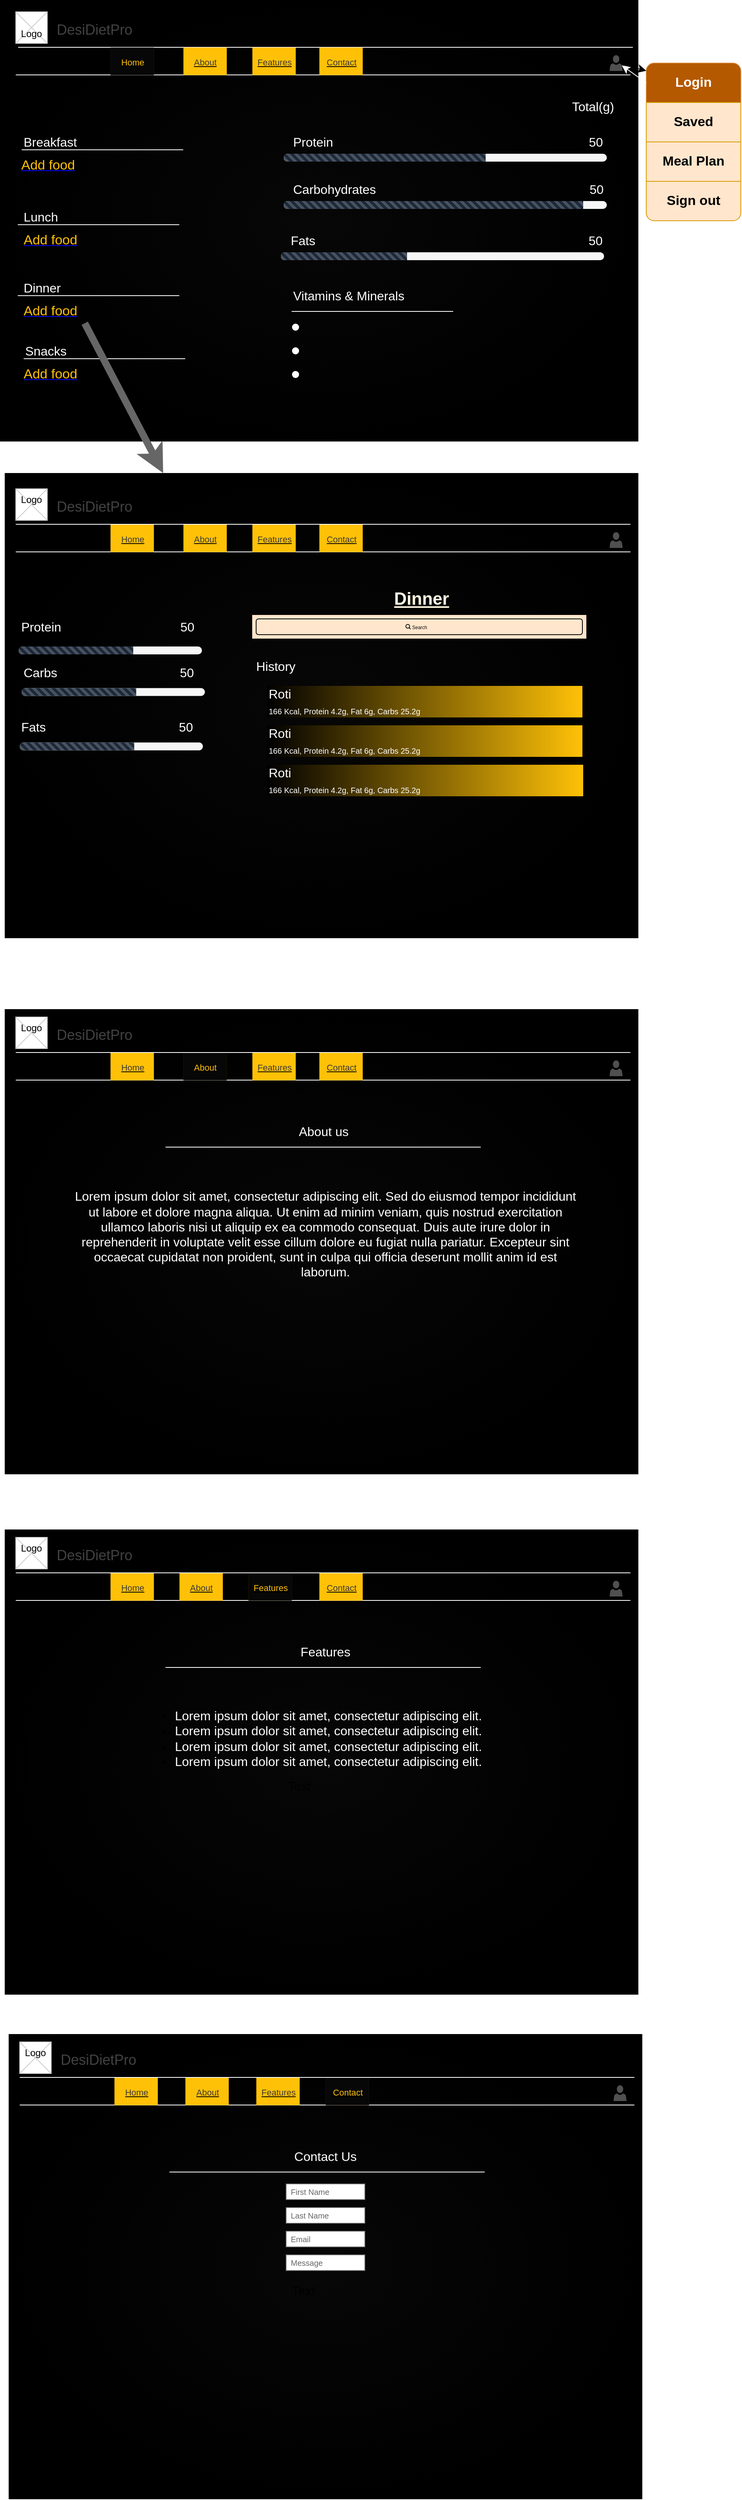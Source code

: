 <mxfile version="24.8.9">
  <diagram name="Page-1" id="f1b7ffb7-ca1e-a977-7cf5-a751b3c06c05">
    <mxGraphModel dx="818" dy="486" grid="1" gridSize="10" guides="1" tooltips="1" connect="1" arrows="1" fold="1" page="1" pageScale="1" pageWidth="826" pageHeight="1169" background="none" math="0" shadow="0">
      <root>
        <mxCell id="0" />
        <mxCell id="1" parent="0" />
        <mxCell id="lBzFIeIKcv9HpjgelgzR-109" value="&lt;span style=&quot;color: rgba(0, 0, 0, 0); font-family: monospace; font-size: 0px; text-align: start; text-wrap-mode: nowrap;&quot;&gt;%3CmxGraphModel%3E%3Croot%3E%3CmxCell%20id%3D%220%22%2F%3E%3CmxCell%20id%3D%221%22%20parent%3D%220%22%2F%3E%3CmxCell%20id%3D%222%22%20value%3D%22%26lt%3Bfont%20color%3D%26quot%3B%23ffffff%26quot%3B%26gt%3BBreakfast%26lt%3B%2Ffont%26gt%3B%22%20style%3D%22text%3Bhtml%3D1%3Balign%3Dleft%3BverticalAlign%3Dmiddle%3BwhiteSpace%3Dwrap%3Brounded%3D0%3BfontSize%3D16%3B%22%20vertex%3D%221%22%20parent%3D%221%22%3E%3CmxGeometry%20x%3D%2227.5%22%20y%3D%22165%22%20width%3D%2275%22%20height%3D%2230%22%20as%3D%22geometry%22%2F%3E%3C%2FmxCell%3E%3C%2Froot%3E%3C%2FmxGraphModel%3E&lt;/span&gt;" style="rounded=0;whiteSpace=wrap;html=1;fillColor=#080707;gradientColor=default;gradientDirection=radial;strokeColor=none;movable=0;resizable=0;rotatable=0;deletable=0;editable=0;locked=1;connectable=0;" vertex="1" parent="1">
          <mxGeometry width="810" height="560" as="geometry" />
        </mxCell>
        <mxCell id="2" value="DesiDietPro&#xa;" style="text;spacingTop=-5;fontSize=18;fontStyle=0;fillColor=none;strokeColor=none;fontColor=#424242;" parent="1" vertex="1">
          <mxGeometry x="70" y="25" width="230" height="20" as="geometry" />
        </mxCell>
        <mxCell id="3" value="" style="line;strokeWidth=1;strokeColor=#FFFFFF;" parent="1" vertex="1">
          <mxGeometry x="23" y="55" width="780" height="10" as="geometry" />
        </mxCell>
        <mxCell id="4" value="" style="line;strokeWidth=1;strokeColor=#FFFFFF;" parent="1" vertex="1">
          <mxGeometry x="20" y="90" width="780" height="10" as="geometry" />
        </mxCell>
        <mxCell id="20" value="" style="verticalLabelPosition=bottom;verticalAlign=top;strokeWidth=1;shape=mxgraph.mockup.graphics.iconGrid;strokeColor=#CCCCCC;gridSize=1,1;" parent="1" vertex="1">
          <mxGeometry x="20" y="15" width="40" height="40" as="geometry" />
        </mxCell>
        <mxCell id="21" value="&#xa;Logo" style="text;spacingTop=-5;align=center" parent="1" vertex="1">
          <mxGeometry x="20" y="20" width="40" height="40" as="geometry" />
        </mxCell>
        <mxCell id="lBzFIeIKcv9HpjgelgzR-68" value="&lt;font color=&quot;#ffc107&quot; style=&quot;font-size: 11px; background-color: rgb(8, 7, 7);&quot;&gt;Home&lt;/font&gt;" style="shape=rectangle;strokeColor=#82b366;fillColor=#080707;linkText=;fontSize=17;fontStyle=4;html=1;align=center;strokeWidth=0;" vertex="1" parent="1">
          <mxGeometry x="140" y="60" width="55" height="35" as="geometry" />
        </mxCell>
        <mxCell id="lBzFIeIKcv9HpjgelgzR-94" value="" style="swimlane;shape=mxgraph.bootstrap.anchor;strokeColor=#d79b00;fillColor=#ffe6cc;fontStyle=0;childLayout=stackLayout;horizontal=1;startSize=0;horizontalStack=0;resizeParent=1;resizeParentMax=0;resizeLast=0;collapsible=0;marginBottom=0;whiteSpace=wrap;html=1;" vertex="1" parent="1">
          <mxGeometry x="820" y="80" width="120" height="200" as="geometry" />
        </mxCell>
        <mxCell id="lBzFIeIKcv9HpjgelgzR-95" value="Login" style="text;strokeColor=#d98a3e;align=center;verticalAlign=middle;spacingLeft=10;spacingRight=10;overflow=hidden;points=[[0,0.5],[1,0.5]];portConstraint=eastwest;rotatable=0;whiteSpace=wrap;html=1;shape=mxgraph.mockup.topButton;rSize=10;fillColor=#b45900;fontColor=#ffffff;fontSize=17;fontStyle=1;" vertex="1" parent="lBzFIeIKcv9HpjgelgzR-94">
          <mxGeometry width="120" height="50" as="geometry" />
        </mxCell>
        <mxCell id="lBzFIeIKcv9HpjgelgzR-96" value="Saved" style="text;strokeColor=inherit;align=center;verticalAlign=middle;spacingLeft=10;spacingRight=10;overflow=hidden;points=[[0,0.5],[1,0.5]];portConstraint=eastwest;rotatable=0;whiteSpace=wrap;html=1;rSize=5;fillColor=inherit;fontColor=inherit;fontSize=17;fontStyle=1;" vertex="1" parent="lBzFIeIKcv9HpjgelgzR-94">
          <mxGeometry y="50" width="120" height="50" as="geometry" />
        </mxCell>
        <mxCell id="lBzFIeIKcv9HpjgelgzR-97" value="Meal Plan" style="text;strokeColor=inherit;align=center;verticalAlign=middle;spacingLeft=10;spacingRight=10;overflow=hidden;points=[[0,0.5],[1,0.5]];portConstraint=eastwest;rotatable=0;whiteSpace=wrap;html=1;rSize=5;fillColor=inherit;fontColor=inherit;fontSize=17;fontStyle=1;" vertex="1" parent="lBzFIeIKcv9HpjgelgzR-94">
          <mxGeometry y="100" width="120" height="50" as="geometry" />
        </mxCell>
        <mxCell id="lBzFIeIKcv9HpjgelgzR-98" value="Sign out" style="text;strokeColor=inherit;align=center;verticalAlign=middle;spacingLeft=10;spacingRight=10;overflow=hidden;points=[[0,0.5],[1,0.5]];portConstraint=eastwest;rotatable=0;whiteSpace=wrap;html=1;shape=mxgraph.mockup.bottomButton;rSize=10;fillColor=inherit;fontColor=inherit;fontSize=17;fontStyle=1;" vertex="1" parent="lBzFIeIKcv9HpjgelgzR-94">
          <mxGeometry y="150" width="120" height="50" as="geometry" />
        </mxCell>
        <mxCell id="lBzFIeIKcv9HpjgelgzR-99" style="edgeStyle=none;curved=1;rounded=0;orthogonalLoop=1;jettySize=auto;html=1;fontSize=12;startSize=8;endSize=8;fillColor=#ffe6cc;strokeColor=#FFFFFF;exitX=0;exitY=0.5;exitDx=0;exitDy=0;entryX=0.94;entryY=0.65;entryDx=0;entryDy=0;entryPerimeter=0;" edge="1" parent="1" source="lBzFIeIKcv9HpjgelgzR-95" target="lBzFIeIKcv9HpjgelgzR-111">
          <mxGeometry relative="1" as="geometry">
            <mxPoint x="890" y="40" as="sourcePoint" />
            <mxPoint x="800" y="80" as="targetPoint" />
          </mxGeometry>
        </mxCell>
        <mxCell id="lBzFIeIKcv9HpjgelgzR-112" value="" style="edgeStyle=none;curved=1;rounded=0;orthogonalLoop=1;jettySize=auto;html=1;fontSize=12;startSize=8;endSize=8;" edge="1" parent="1" source="lBzFIeIKcv9HpjgelgzR-111" target="lBzFIeIKcv9HpjgelgzR-95">
          <mxGeometry relative="1" as="geometry" />
        </mxCell>
        <mxCell id="lBzFIeIKcv9HpjgelgzR-111" value="" style="sketch=0;pointerEvents=1;shadow=0;dashed=0;html=1;strokeColor=none;labelPosition=center;verticalLabelPosition=bottom;verticalAlign=top;align=center;fillColor=#505050;shape=mxgraph.mscae.intune.account_portal" vertex="1" parent="1">
          <mxGeometry x="773.5" y="70" width="16.5" height="20" as="geometry" />
        </mxCell>
        <mxCell id="lBzFIeIKcv9HpjgelgzR-114" value="&lt;font color=&quot;#3b3934&quot;&gt;&lt;span style=&quot;font-size: 11px; background-color: rgb(255, 193, 7);&quot;&gt;About&lt;/span&gt;&lt;/font&gt;" style="shape=rectangle;strokeColor=#d79b00;fillColor=#ffc107;linkText=;fontSize=17;fontStyle=4;html=1;align=center;strokeWidth=0;" vertex="1" parent="1">
          <mxGeometry x="232.5" y="60" width="55" height="35" as="geometry" />
        </mxCell>
        <mxCell id="lBzFIeIKcv9HpjgelgzR-116" value="&lt;font color=&quot;#3b3934&quot;&gt;&lt;span style=&quot;font-size: 11px; background-color: rgb(255, 193, 7);&quot;&gt;Features&lt;/span&gt;&lt;/font&gt;" style="shape=rectangle;strokeColor=#d79b00;fillColor=#ffc107;linkText=;fontSize=17;fontStyle=4;html=1;align=center;strokeWidth=0;" vertex="1" parent="1">
          <mxGeometry x="320" y="60" width="55" height="35" as="geometry" />
        </mxCell>
        <mxCell id="lBzFIeIKcv9HpjgelgzR-117" value="&lt;font color=&quot;#3b3934&quot;&gt;&lt;span style=&quot;font-size: 11px; background-color: rgb(255, 193, 7);&quot;&gt;Contact&lt;/span&gt;&lt;/font&gt;" style="shape=rectangle;strokeColor=#d79b00;fillColor=#ffc107;linkText=;fontSize=17;fontStyle=4;html=1;align=center;strokeWidth=0;gradientColor=#FFC107;" vertex="1" parent="1">
          <mxGeometry x="405" y="60" width="55" height="35" as="geometry" />
        </mxCell>
        <mxCell id="lBzFIeIKcv9HpjgelgzR-119" value="" style="line;strokeWidth=1;strokeColor=#FFFFFF;" vertex="1" parent="1">
          <mxGeometry x="27.5" y="185" width="205" height="10" as="geometry" />
        </mxCell>
        <mxCell id="lBzFIeIKcv9HpjgelgzR-120" value="&lt;font color=&quot;#ffffff&quot;&gt;Breakfast&lt;/font&gt;" style="text;html=1;align=left;verticalAlign=middle;whiteSpace=wrap;rounded=0;fontSize=16;" vertex="1" parent="1">
          <mxGeometry x="27.5" y="165" width="75" height="30" as="geometry" />
        </mxCell>
        <mxCell id="lBzFIeIKcv9HpjgelgzR-122" value="&lt;font color=&quot;#ffc107&quot;&gt;Add food&lt;/font&gt;" style="shape=rectangle;strokeColor=none;fillColor=none;linkText=;fontSize=17;fontColor=#0000ff;fontStyle=4;html=1;align=left;" vertex="1" parent="1">
          <mxGeometry x="25" y="195" width="80" height="30" as="geometry" />
        </mxCell>
        <mxCell id="lBzFIeIKcv9HpjgelgzR-132" value="" style="line;strokeWidth=1;strokeColor=#FFFFFF;" vertex="1" parent="1">
          <mxGeometry x="22.5" y="280" width="205" height="10" as="geometry" />
        </mxCell>
        <mxCell id="lBzFIeIKcv9HpjgelgzR-133" value="&lt;font color=&quot;#ffffff&quot;&gt;Lunch&lt;/font&gt;" style="text;html=1;align=left;verticalAlign=middle;whiteSpace=wrap;rounded=0;fontSize=16;" vertex="1" parent="1">
          <mxGeometry x="27.5" y="260" width="75" height="30" as="geometry" />
        </mxCell>
        <mxCell id="lBzFIeIKcv9HpjgelgzR-134" value="&lt;font color=&quot;#ffc107&quot;&gt;Add food&lt;/font&gt;" style="shape=rectangle;strokeColor=none;fillColor=none;linkText=;fontSize=17;fontColor=#0000ff;fontStyle=4;html=1;align=left;" vertex="1" parent="1">
          <mxGeometry x="27.5" y="290" width="80" height="30" as="geometry" />
        </mxCell>
        <mxCell id="lBzFIeIKcv9HpjgelgzR-135" value="" style="line;strokeWidth=1;strokeColor=#FFFFFF;" vertex="1" parent="1">
          <mxGeometry x="22.5" y="370" width="205" height="10" as="geometry" />
        </mxCell>
        <mxCell id="lBzFIeIKcv9HpjgelgzR-136" value="&lt;font color=&quot;#ffffff&quot;&gt;Dinner&lt;/font&gt;" style="text;html=1;align=left;verticalAlign=middle;whiteSpace=wrap;rounded=0;fontSize=16;" vertex="1" parent="1">
          <mxGeometry x="27.5" y="350" width="75" height="30" as="geometry" />
        </mxCell>
        <mxCell id="lBzFIeIKcv9HpjgelgzR-137" value="&lt;font color=&quot;#ffc107&quot;&gt;Add food&lt;/font&gt;" style="shape=rectangle;strokeColor=none;fillColor=none;linkText=;fontSize=17;fontColor=#0000ff;fontStyle=4;html=1;align=left;" vertex="1" parent="1">
          <mxGeometry x="27.5" y="380" width="80" height="30" as="geometry" />
        </mxCell>
        <mxCell id="lBzFIeIKcv9HpjgelgzR-138" value="" style="line;strokeWidth=1;strokeColor=#FFFFFF;" vertex="1" parent="1">
          <mxGeometry x="30" y="450" width="205" height="10" as="geometry" />
        </mxCell>
        <mxCell id="lBzFIeIKcv9HpjgelgzR-139" value="&lt;font color=&quot;#ffffff&quot;&gt;Snacks&lt;/font&gt;" style="text;html=1;align=left;verticalAlign=middle;whiteSpace=wrap;rounded=0;fontSize=16;" vertex="1" parent="1">
          <mxGeometry x="30" y="430" width="75" height="30" as="geometry" />
        </mxCell>
        <mxCell id="lBzFIeIKcv9HpjgelgzR-165" style="edgeStyle=none;curved=1;rounded=0;orthogonalLoop=1;jettySize=auto;html=1;entryX=0.25;entryY=0;entryDx=0;entryDy=0;fontSize=12;startSize=8;endSize=8;strokeWidth=9;fillColor=#f5f5f5;strokeColor=#666666;exitX=1;exitY=1;exitDx=0;exitDy=0;" edge="1" parent="1" source="lBzFIeIKcv9HpjgelgzR-137" target="lBzFIeIKcv9HpjgelgzR-164">
          <mxGeometry relative="1" as="geometry" />
        </mxCell>
        <mxCell id="lBzFIeIKcv9HpjgelgzR-140" value="&lt;font color=&quot;#ffc107&quot;&gt;Add food&lt;/font&gt;" style="shape=rectangle;strokeColor=none;fillColor=none;linkText=;fontSize=17;fontColor=#0000ff;fontStyle=4;html=1;align=left;" vertex="1" parent="1">
          <mxGeometry x="27.5" y="460" width="80" height="30" as="geometry" />
        </mxCell>
        <mxCell id="lBzFIeIKcv9HpjgelgzR-146" value="" style="html=1;shadow=0;dashed=0;shape=mxgraph.bootstrap.rrect;rSize=5;strokeColor=none;fillColor=#f6f6f6;whiteSpace=wrap;" vertex="1" parent="1">
          <mxGeometry x="360" y="195" width="410" height="10" as="geometry" />
        </mxCell>
        <mxCell id="lBzFIeIKcv9HpjgelgzR-147" value="" style="html=1;shadow=0;dashed=0;shape=mxgraph.bootstrap.leftButtonStriped;fillColor=#1c2839;fontColor=#FFFFFF;whiteSpace=wrap;" vertex="1" parent="lBzFIeIKcv9HpjgelgzR-146">
          <mxGeometry width="256.25" height="10" as="geometry" />
        </mxCell>
        <mxCell id="lBzFIeIKcv9HpjgelgzR-148" value="&lt;font color=&quot;#ffffff&quot;&gt;Protein&amp;nbsp; &amp;nbsp; &amp;nbsp; &amp;nbsp; &amp;nbsp; &amp;nbsp; &amp;nbsp; &amp;nbsp; &amp;nbsp; &amp;nbsp; &amp;nbsp; &amp;nbsp; &amp;nbsp; &amp;nbsp; &amp;nbsp; &amp;nbsp; &amp;nbsp; &amp;nbsp; &amp;nbsp; &amp;nbsp; &amp;nbsp; &amp;nbsp; &amp;nbsp; &amp;nbsp; &amp;nbsp; &amp;nbsp; &amp;nbsp; &amp;nbsp; &amp;nbsp; &amp;nbsp; &amp;nbsp; &amp;nbsp; &amp;nbsp; &amp;nbsp; &amp;nbsp; &amp;nbsp; &amp;nbsp;50&lt;/font&gt;" style="text;html=1;align=left;verticalAlign=middle;whiteSpace=wrap;rounded=0;fontSize=16;" vertex="1" parent="1">
          <mxGeometry x="370" y="165" width="403.5" height="30" as="geometry" />
        </mxCell>
        <mxCell id="lBzFIeIKcv9HpjgelgzR-149" value="&lt;font color=&quot;#ffffff&quot;&gt;Total(g)&lt;/font&gt;" style="text;html=1;align=center;verticalAlign=middle;whiteSpace=wrap;rounded=0;fontSize=16;" vertex="1" parent="1">
          <mxGeometry x="715" y="120" width="75" height="30" as="geometry" />
        </mxCell>
        <mxCell id="lBzFIeIKcv9HpjgelgzR-150" value="" style="html=1;shadow=0;dashed=0;shape=mxgraph.bootstrap.rrect;rSize=5;strokeColor=none;fillColor=#f6f6f6;whiteSpace=wrap;" vertex="1" parent="1">
          <mxGeometry x="360" y="255" width="410" height="10" as="geometry" />
        </mxCell>
        <mxCell id="lBzFIeIKcv9HpjgelgzR-151" value="" style="html=1;shadow=0;dashed=0;shape=mxgraph.bootstrap.leftButtonStriped;fillColor=#1c2839;fontColor=#FFFFFF;whiteSpace=wrap;" vertex="1" parent="lBzFIeIKcv9HpjgelgzR-150">
          <mxGeometry width="380" height="10" as="geometry" />
        </mxCell>
        <mxCell id="lBzFIeIKcv9HpjgelgzR-152" value="&lt;font color=&quot;#ffffff&quot;&gt;Carbohydrates&amp;nbsp; &amp;nbsp; &amp;nbsp; &amp;nbsp; &amp;nbsp; &amp;nbsp; &amp;nbsp; &amp;nbsp; &amp;nbsp; &amp;nbsp; &amp;nbsp; &amp;nbsp; &amp;nbsp; &amp;nbsp; &amp;nbsp; &amp;nbsp; &amp;nbsp; &amp;nbsp; &amp;nbsp; &amp;nbsp; &amp;nbsp; &amp;nbsp; &amp;nbsp; &amp;nbsp; &amp;nbsp; &amp;nbsp; &amp;nbsp; &amp;nbsp; &amp;nbsp; &amp;nbsp; &amp;nbsp;50&lt;/font&gt;" style="text;html=1;align=left;verticalAlign=middle;whiteSpace=wrap;rounded=0;fontSize=16;" vertex="1" parent="1">
          <mxGeometry x="370" y="225" width="403.5" height="30" as="geometry" />
        </mxCell>
        <mxCell id="lBzFIeIKcv9HpjgelgzR-153" value="" style="html=1;shadow=0;dashed=0;shape=mxgraph.bootstrap.rrect;rSize=5;strokeColor=none;fillColor=#f6f6f6;whiteSpace=wrap;" vertex="1" parent="1">
          <mxGeometry x="356.5" y="320" width="410" height="10" as="geometry" />
        </mxCell>
        <mxCell id="lBzFIeIKcv9HpjgelgzR-154" value="" style="html=1;shadow=0;dashed=0;shape=mxgraph.bootstrap.leftButtonStriped;fillColor=#1c2839;fontColor=#FFFFFF;whiteSpace=wrap;" vertex="1" parent="lBzFIeIKcv9HpjgelgzR-153">
          <mxGeometry width="160" height="10" as="geometry" />
        </mxCell>
        <mxCell id="lBzFIeIKcv9HpjgelgzR-155" value="&lt;font color=&quot;#ffffff&quot;&gt;Fats&amp;nbsp; &amp;nbsp; &amp;nbsp; &amp;nbsp; &amp;nbsp; &amp;nbsp; &amp;nbsp; &amp;nbsp; &amp;nbsp; &amp;nbsp; &amp;nbsp; &amp;nbsp; &amp;nbsp; &amp;nbsp; &amp;nbsp; &amp;nbsp; &amp;nbsp; &amp;nbsp; &amp;nbsp; &amp;nbsp; &amp;nbsp; &amp;nbsp; &amp;nbsp; &amp;nbsp; &amp;nbsp; &amp;nbsp; &amp;nbsp; &amp;nbsp; &amp;nbsp; &amp;nbsp; &amp;nbsp; &amp;nbsp; &amp;nbsp; &amp;nbsp; &amp;nbsp; &amp;nbsp; &amp;nbsp; &amp;nbsp; &amp;nbsp; 50&lt;/font&gt;" style="text;html=1;align=left;verticalAlign=middle;whiteSpace=wrap;rounded=0;fontSize=16;" vertex="1" parent="1">
          <mxGeometry x="366.5" y="290" width="403.5" height="30" as="geometry" />
        </mxCell>
        <mxCell id="lBzFIeIKcv9HpjgelgzR-157" value="&lt;font color=&quot;#ffffff&quot;&gt;Vitamins &amp;amp; Minerals&lt;/font&gt;" style="text;html=1;align=left;verticalAlign=middle;whiteSpace=wrap;rounded=0;fontSize=16;" vertex="1" parent="1">
          <mxGeometry x="370" y="360" width="150" height="30" as="geometry" />
        </mxCell>
        <mxCell id="lBzFIeIKcv9HpjgelgzR-158" value="" style="line;strokeWidth=1;strokeColor=#FFFFFF;" vertex="1" parent="1">
          <mxGeometry x="370" y="390" width="205" height="10" as="geometry" />
        </mxCell>
        <mxCell id="lBzFIeIKcv9HpjgelgzR-160" value="" style="ellipse;whiteSpace=wrap;html=1;aspect=fixed;" vertex="1" parent="1">
          <mxGeometry x="370" y="410" width="10" height="10" as="geometry" />
        </mxCell>
        <mxCell id="lBzFIeIKcv9HpjgelgzR-161" value="" style="ellipse;whiteSpace=wrap;html=1;aspect=fixed;" vertex="1" parent="1">
          <mxGeometry x="370" y="440" width="10" height="10" as="geometry" />
        </mxCell>
        <mxCell id="lBzFIeIKcv9HpjgelgzR-163" value="" style="ellipse;whiteSpace=wrap;html=1;aspect=fixed;" vertex="1" parent="1">
          <mxGeometry x="370" y="470" width="10" height="10" as="geometry" />
        </mxCell>
        <mxCell id="lBzFIeIKcv9HpjgelgzR-164" value="&lt;span style=&quot;color: rgba(0, 0, 0, 0); font-family: monospace; font-size: 0px; text-align: start; text-wrap-mode: nowrap;&quot;&gt;%3CmxGraphModel%3E%3Croot%3E%3CmxCell%20id%3D%220%22%2F%3E%3CmxCell%20id%3D%221%22%20parent%3D%220%22%2F%3E%3CmxCell%20id%3D%222%22%20value%3D%22%26lt%3Bfont%20color%3D%26quot%3B%23ffffff%26quot%3B%26gt%3BBreakfast%26lt%3B%2Ffont%26gt%3B%22%20style%3D%22text%3Bhtml%3D1%3Balign%3Dleft%3BverticalAlign%3Dmiddle%3BwhiteSpace%3Dwrap%3Brounded%3D0%3BfontSize%3D16%3B%22%20vertex%3D%221%22%20parent%3D%221%22%3E%3CmxGeometry%20x%3D%2227.5%22%20y%3D%22165%22%20width%3D%2275%22%20height%3D%2230%22%20as%3D%22geometry%22%2F%3E%3C%2FmxCell%3E%3C%2Froot%3E%3C%2FmxGraphModel%3E&lt;/span&gt;" style="rounded=0;whiteSpace=wrap;html=1;fillColor=#080707;gradientColor=default;gradientDirection=radial;strokeColor=none;movable=0;resizable=0;rotatable=0;deletable=0;editable=0;locked=1;connectable=0;" vertex="1" parent="1">
          <mxGeometry x="6" y="600" width="804" height="590" as="geometry" />
        </mxCell>
        <mxCell id="lBzFIeIKcv9HpjgelgzR-195" value="DesiDietPro&#xa;" style="text;spacingTop=-5;fontSize=18;fontStyle=0;fillColor=none;strokeColor=none;fontColor=#424242;" vertex="1" parent="1">
          <mxGeometry x="70" y="630" width="230" height="20" as="geometry" />
        </mxCell>
        <mxCell id="lBzFIeIKcv9HpjgelgzR-196" value="" style="line;strokeWidth=1;strokeColor=#FFFFFF;" vertex="1" parent="1">
          <mxGeometry x="20" y="695" width="780" height="10" as="geometry" />
        </mxCell>
        <mxCell id="lBzFIeIKcv9HpjgelgzR-197" value="" style="verticalLabelPosition=bottom;verticalAlign=top;strokeWidth=1;shape=mxgraph.mockup.graphics.iconGrid;strokeColor=#CCCCCC;gridSize=1,1;" vertex="1" parent="1">
          <mxGeometry x="20" y="620" width="40" height="40" as="geometry" />
        </mxCell>
        <mxCell id="lBzFIeIKcv9HpjgelgzR-198" value="Logo" style="text;spacingTop=-5;align=center" vertex="1" parent="1">
          <mxGeometry x="20" y="625" width="40" height="40" as="geometry" />
        </mxCell>
        <mxCell id="lBzFIeIKcv9HpjgelgzR-199" value="&lt;font color=&quot;#3b3934&quot; style=&quot;font-size: 11px;&quot;&gt;&lt;span style=&quot;background-color: rgb(255, 193, 7);&quot;&gt;Home&lt;/span&gt;&lt;/font&gt;" style="shape=rectangle;strokeColor=#d79b00;fillColor=#ffc107;linkText=;fontSize=17;fontStyle=4;html=1;align=center;strokeWidth=0;" vertex="1" parent="1">
          <mxGeometry x="140" y="665" width="55" height="35" as="geometry" />
        </mxCell>
        <mxCell id="lBzFIeIKcv9HpjgelgzR-200" value="" style="sketch=0;pointerEvents=1;shadow=0;dashed=0;html=1;strokeColor=none;labelPosition=center;verticalLabelPosition=bottom;verticalAlign=top;align=center;fillColor=#505050;shape=mxgraph.mscae.intune.account_portal" vertex="1" parent="1">
          <mxGeometry x="773.5" y="675" width="16.5" height="20" as="geometry" />
        </mxCell>
        <mxCell id="lBzFIeIKcv9HpjgelgzR-201" value="&lt;font color=&quot;#3b3934&quot;&gt;&lt;span style=&quot;font-size: 11px; background-color: rgb(255, 193, 7);&quot;&gt;About&lt;/span&gt;&lt;/font&gt;" style="shape=rectangle;strokeColor=#d79b00;fillColor=#ffc107;linkText=;fontSize=17;fontStyle=4;html=1;align=center;strokeWidth=0;" vertex="1" parent="1">
          <mxGeometry x="232.5" y="665" width="55" height="35" as="geometry" />
        </mxCell>
        <mxCell id="lBzFIeIKcv9HpjgelgzR-202" value="&lt;font color=&quot;#3b3934&quot;&gt;&lt;span style=&quot;font-size: 11px; background-color: rgb(255, 193, 7);&quot;&gt;Features&lt;/span&gt;&lt;/font&gt;" style="shape=rectangle;strokeColor=#d79b00;fillColor=#ffc107;linkText=;fontSize=17;fontStyle=4;html=1;align=center;strokeWidth=0;" vertex="1" parent="1">
          <mxGeometry x="320" y="665" width="55" height="35" as="geometry" />
        </mxCell>
        <mxCell id="lBzFIeIKcv9HpjgelgzR-203" value="&lt;font color=&quot;#3b3934&quot;&gt;&lt;span style=&quot;font-size: 11px; background-color: rgb(255, 193, 7);&quot;&gt;Contact&lt;/span&gt;&lt;/font&gt;" style="shape=rectangle;strokeColor=#d79b00;fillColor=#ffc107;linkText=;fontSize=17;fontStyle=4;html=1;align=center;strokeWidth=0;gradientColor=#FFC107;" vertex="1" parent="1">
          <mxGeometry x="405" y="665" width="55" height="35" as="geometry" />
        </mxCell>
        <mxCell id="lBzFIeIKcv9HpjgelgzR-204" value="" style="line;strokeWidth=1;strokeColor=#FFFFFF;" vertex="1" parent="1">
          <mxGeometry x="20" y="660" width="780" height="10" as="geometry" />
        </mxCell>
        <mxCell id="lBzFIeIKcv9HpjgelgzR-205" value="&lt;font style=&quot;font-size: 22px;&quot; color=&quot;#fff8e1&quot;&gt;&lt;b style=&quot;&quot;&gt;&lt;u style=&quot;&quot;&gt;Dinner&lt;/u&gt;&lt;/b&gt;&lt;/font&gt;" style="text;html=1;align=center;verticalAlign=middle;whiteSpace=wrap;rounded=0;fontSize=16;" vertex="1" parent="1">
          <mxGeometry x="493" y="740" width="84" height="40" as="geometry" />
        </mxCell>
        <mxCell id="lBzFIeIKcv9HpjgelgzR-210" value="" style="shape=rect;fillColor=#ffe6cc;strokeColor=none;" vertex="1" parent="1">
          <mxGeometry x="320" y="780" width="424" height="30" as="geometry" />
        </mxCell>
        <mxCell id="lBzFIeIKcv9HpjgelgzR-211" value="" style="html=1;strokeWidth=1;shadow=0;dashed=0;shape=mxgraph.ios7ui.marginRect;rx=3;ry=3;rectMargin=5;strokeColor=default;fillColor=none;" vertex="1" parent="lBzFIeIKcv9HpjgelgzR-210">
          <mxGeometry width="424.0" height="30" as="geometry" />
        </mxCell>
        <mxCell id="lBzFIeIKcv9HpjgelgzR-212" value="&lt;font color=&quot;#080707&quot;&gt;Search&lt;/font&gt;" style="shape=mxgraph.ios7.icons.looking_glass;strokeColor=#080707;fillColor=none;fontColor=#e0e0e0;labelPosition=right;verticalLabelPosition=middle;align=left;verticalAlign=middle;fontSize=6;fontStyle=0;spacingTop=2;sketch=0;html=1;" vertex="1" parent="lBzFIeIKcv9HpjgelgzR-210">
          <mxGeometry x="0.5" y="0.5" width="6" height="6" relative="1" as="geometry">
            <mxPoint x="-17" y="-3" as="offset" />
          </mxGeometry>
        </mxCell>
        <mxCell id="lBzFIeIKcv9HpjgelgzR-213" value="&lt;font color=&quot;#ffffff&quot;&gt;History&lt;/font&gt;" style="text;html=1;align=center;verticalAlign=middle;whiteSpace=wrap;rounded=0;fontSize=16;" vertex="1" parent="1">
          <mxGeometry x="320" y="830" width="60" height="30" as="geometry" />
        </mxCell>
        <mxCell id="lBzFIeIKcv9HpjgelgzR-219" value="&lt;font color=&quot;#ffffff&quot;&gt;Roti&lt;/font&gt;&lt;div&gt;&lt;font size=&quot;1&quot; color=&quot;#ffffff&quot;&gt;166 Kcal, Protein 4.2g, Fat 6g, Carbs 25.2g&lt;/font&gt;&lt;/div&gt;" style="text;html=1;align=left;verticalAlign=middle;whiteSpace=wrap;rounded=0;fontSize=16;fillColor=#FFC107;fillStyle=solid;gradientColor=default;gradientDirection=west;" vertex="1" parent="1">
          <mxGeometry x="339" y="870" width="400" height="40" as="geometry" />
        </mxCell>
        <mxCell id="lBzFIeIKcv9HpjgelgzR-223" value="&lt;font color=&quot;#ffffff&quot;&gt;Roti&lt;/font&gt;&lt;div&gt;&lt;font size=&quot;1&quot; color=&quot;#ffffff&quot;&gt;166 Kcal, Protein 4.2g, Fat 6g, Carbs 25.2g&lt;/font&gt;&lt;/div&gt;" style="text;html=1;align=left;verticalAlign=middle;whiteSpace=wrap;rounded=0;fontSize=16;fillColor=#FFC107;fillStyle=solid;gradientColor=default;gradientDirection=west;" vertex="1" parent="1">
          <mxGeometry x="339" y="920" width="400" height="40" as="geometry" />
        </mxCell>
        <mxCell id="lBzFIeIKcv9HpjgelgzR-224" value="&lt;font color=&quot;#ffffff&quot;&gt;Roti&lt;/font&gt;&lt;div&gt;&lt;font size=&quot;1&quot; color=&quot;#ffffff&quot;&gt;166 Kcal, Protein 4.2g, Fat 6g, Carbs 25.2g&lt;/font&gt;&lt;/div&gt;" style="text;html=1;align=left;verticalAlign=middle;whiteSpace=wrap;rounded=0;fontSize=16;fillColor=#FFC107;fillStyle=solid;gradientColor=default;gradientDirection=west;" vertex="1" parent="1">
          <mxGeometry x="339" y="970" width="401" height="40" as="geometry" />
        </mxCell>
        <mxCell id="lBzFIeIKcv9HpjgelgzR-225" value="" style="shape=image;html=1;verticalAlign=top;verticalLabelPosition=bottom;labelBackgroundColor=#ffffff;imageAspect=0;aspect=fixed;image=https://cdn1.iconfinder.com/data/icons/material-core/20/favorite-outline-128.png" vertex="1" parent="1">
          <mxGeometry x="709" y="931" width="18" height="18" as="geometry" />
        </mxCell>
        <mxCell id="lBzFIeIKcv9HpjgelgzR-226" value="" style="shape=image;html=1;verticalAlign=top;verticalLabelPosition=bottom;labelBackgroundColor=#ffffff;imageAspect=0;aspect=fixed;image=https://cdn1.iconfinder.com/data/icons/material-core/20/favorite-outline-128.png" vertex="1" parent="1">
          <mxGeometry x="709" y="981" width="18" height="18" as="geometry" />
        </mxCell>
        <mxCell id="lBzFIeIKcv9HpjgelgzR-227" value="" style="shape=image;html=1;verticalAlign=top;verticalLabelPosition=bottom;labelBackgroundColor=#ffffff;imageAspect=0;aspect=fixed;image=https://cdn0.iconfinder.com/data/icons/google-material-design-3-0/48/ic_favorite_48px-128.png" vertex="1" parent="1">
          <mxGeometry x="703.5" y="875.5" width="29" height="29" as="geometry" />
        </mxCell>
        <mxCell id="lBzFIeIKcv9HpjgelgzR-234" value="&lt;font color=&quot;#ffffff&quot;&gt;Protein&amp;nbsp; &amp;nbsp; &amp;nbsp; &amp;nbsp; &amp;nbsp; &amp;nbsp; &amp;nbsp; &amp;nbsp; &amp;nbsp; &amp;nbsp; &amp;nbsp; &amp;nbsp; &amp;nbsp; &amp;nbsp; &amp;nbsp; &amp;nbsp; &amp;nbsp; 50&lt;/font&gt;" style="text;html=1;align=left;verticalAlign=middle;whiteSpace=wrap;rounded=0;fontSize=16;" vertex="1" parent="1">
          <mxGeometry x="25" y="780" width="235" height="30" as="geometry" />
        </mxCell>
        <mxCell id="lBzFIeIKcv9HpjgelgzR-246" value="" style="html=1;shadow=0;dashed=0;shape=mxgraph.bootstrap.rrect;rSize=5;strokeColor=none;fillColor=#f6f6f6;whiteSpace=wrap;" vertex="1" parent="1">
          <mxGeometry x="23.75" y="820" width="232.5" height="10" as="geometry" />
        </mxCell>
        <mxCell id="lBzFIeIKcv9HpjgelgzR-247" value="" style="html=1;shadow=0;dashed=0;shape=mxgraph.bootstrap.leftButtonStriped;fillColor=#1c2839;fontColor=#FFFFFF;whiteSpace=wrap;" vertex="1" parent="lBzFIeIKcv9HpjgelgzR-246">
          <mxGeometry width="145.312" height="10" as="geometry" />
        </mxCell>
        <mxCell id="lBzFIeIKcv9HpjgelgzR-252" value="&lt;font color=&quot;#ffffff&quot;&gt;Carbs&amp;nbsp; &amp;nbsp; &amp;nbsp; &amp;nbsp; &amp;nbsp; &amp;nbsp; &amp;nbsp; &amp;nbsp; &amp;nbsp; &amp;nbsp; &amp;nbsp; &amp;nbsp; &amp;nbsp; &amp;nbsp; &amp;nbsp; &amp;nbsp; &amp;nbsp; &amp;nbsp;50&lt;/font&gt;" style="text;html=1;align=left;verticalAlign=middle;whiteSpace=wrap;rounded=0;fontSize=16;" vertex="1" parent="1">
          <mxGeometry x="27.5" y="838.25" width="220" height="30" as="geometry" />
        </mxCell>
        <mxCell id="lBzFIeIKcv9HpjgelgzR-253" value="" style="html=1;shadow=0;dashed=0;shape=mxgraph.bootstrap.rrect;rSize=5;strokeColor=none;fillColor=#f6f6f6;whiteSpace=wrap;" vertex="1" parent="1">
          <mxGeometry x="27.5" y="872.75" width="232.5" height="10" as="geometry" />
        </mxCell>
        <mxCell id="lBzFIeIKcv9HpjgelgzR-254" value="" style="html=1;shadow=0;dashed=0;shape=mxgraph.bootstrap.leftButtonStriped;fillColor=#1c2839;fontColor=#FFFFFF;whiteSpace=wrap;" vertex="1" parent="lBzFIeIKcv9HpjgelgzR-253">
          <mxGeometry width="145.312" height="10" as="geometry" />
        </mxCell>
        <mxCell id="lBzFIeIKcv9HpjgelgzR-255" value="&lt;font color=&quot;#ffffff&quot;&gt;Fats&amp;nbsp; &amp;nbsp; &amp;nbsp; &amp;nbsp; &amp;nbsp; &amp;nbsp; &amp;nbsp; &amp;nbsp; &amp;nbsp; &amp;nbsp; &amp;nbsp; &amp;nbsp; &amp;nbsp; &amp;nbsp; &amp;nbsp; &amp;nbsp; &amp;nbsp; &amp;nbsp; &amp;nbsp; 50&lt;/font&gt;" style="text;html=1;align=left;verticalAlign=middle;whiteSpace=wrap;rounded=0;fontSize=16;" vertex="1" parent="1">
          <mxGeometry x="25" y="907.25" width="220" height="30" as="geometry" />
        </mxCell>
        <mxCell id="lBzFIeIKcv9HpjgelgzR-256" value="" style="html=1;shadow=0;dashed=0;shape=mxgraph.bootstrap.rrect;rSize=5;strokeColor=none;fillColor=#f6f6f6;whiteSpace=wrap;" vertex="1" parent="1">
          <mxGeometry x="25" y="941.75" width="232.5" height="10" as="geometry" />
        </mxCell>
        <mxCell id="lBzFIeIKcv9HpjgelgzR-257" value="" style="html=1;shadow=0;dashed=0;shape=mxgraph.bootstrap.leftButtonStriped;fillColor=#1c2839;fontColor=#FFFFFF;whiteSpace=wrap;" vertex="1" parent="lBzFIeIKcv9HpjgelgzR-256">
          <mxGeometry width="145.312" height="10" as="geometry" />
        </mxCell>
        <mxCell id="lBzFIeIKcv9HpjgelgzR-259" value="&lt;span style=&quot;color: rgba(0, 0, 0, 0); font-family: monospace; font-size: 0px; text-align: start; text-wrap-mode: nowrap;&quot;&gt;%3CmxGraphModel%3E%3Croot%3E%3CmxCell%20id%3D%220%22%2F%3E%3CmxCell%20id%3D%221%22%20parent%3D%220%22%2F%3E%3CmxCell%20id%3D%222%22%20value%3D%22%26lt%3Bfont%20color%3D%26quot%3B%23ffffff%26quot%3B%26gt%3BBreakfast%26lt%3B%2Ffont%26gt%3B%22%20style%3D%22text%3Bhtml%3D1%3Balign%3Dleft%3BverticalAlign%3Dmiddle%3BwhiteSpace%3Dwrap%3Brounded%3D0%3BfontSize%3D16%3B%22%20vertex%3D%221%22%20parent%3D%221%22%3E%3CmxGeometry%20x%3D%2227.5%22%20y%3D%22165%22%20width%3D%2275%22%20height%3D%2230%22%20as%3D%22geometry%22%2F%3E%3C%2FmxCell%3E%3C%2Froot%3E%3C%2FmxGraphModel%3E&lt;/span&gt;" style="rounded=0;whiteSpace=wrap;html=1;fillColor=#080707;gradientColor=default;gradientDirection=radial;strokeColor=none;movable=1;resizable=1;rotatable=1;deletable=1;editable=1;locked=0;connectable=1;" vertex="1" parent="1">
          <mxGeometry x="6" y="1280" width="804" height="590" as="geometry" />
        </mxCell>
        <mxCell id="lBzFIeIKcv9HpjgelgzR-260" value="DesiDietPro&#xa;" style="text;spacingTop=-5;fontSize=18;fontStyle=0;fillColor=none;strokeColor=none;fontColor=#424242;" vertex="1" parent="1">
          <mxGeometry x="70" y="1300" width="230" height="20" as="geometry" />
        </mxCell>
        <mxCell id="lBzFIeIKcv9HpjgelgzR-261" value="" style="line;strokeWidth=1;strokeColor=#FFFFFF;" vertex="1" parent="1">
          <mxGeometry x="20" y="1365" width="780" height="10" as="geometry" />
        </mxCell>
        <mxCell id="lBzFIeIKcv9HpjgelgzR-262" value="" style="verticalLabelPosition=bottom;verticalAlign=top;strokeWidth=1;shape=mxgraph.mockup.graphics.iconGrid;strokeColor=#CCCCCC;gridSize=1,1;" vertex="1" parent="1">
          <mxGeometry x="20" y="1290" width="40" height="40" as="geometry" />
        </mxCell>
        <mxCell id="lBzFIeIKcv9HpjgelgzR-263" value="Logo" style="text;spacingTop=-5;align=center" vertex="1" parent="1">
          <mxGeometry x="20" y="1295" width="40" height="40" as="geometry" />
        </mxCell>
        <mxCell id="lBzFIeIKcv9HpjgelgzR-264" value="&lt;font color=&quot;#3b3934&quot; style=&quot;font-size: 11px;&quot;&gt;&lt;span style=&quot;background-color: rgb(255, 193, 7);&quot;&gt;Home&lt;/span&gt;&lt;/font&gt;" style="shape=rectangle;strokeColor=#d79b00;fillColor=#ffc107;linkText=;fontSize=17;fontStyle=4;html=1;align=center;strokeWidth=0;" vertex="1" parent="1">
          <mxGeometry x="140" y="1335" width="55" height="35" as="geometry" />
        </mxCell>
        <mxCell id="lBzFIeIKcv9HpjgelgzR-265" value="" style="sketch=0;pointerEvents=1;shadow=0;dashed=0;html=1;strokeColor=none;labelPosition=center;verticalLabelPosition=bottom;verticalAlign=top;align=center;fillColor=#505050;shape=mxgraph.mscae.intune.account_portal" vertex="1" parent="1">
          <mxGeometry x="773.5" y="1345" width="16.5" height="20" as="geometry" />
        </mxCell>
        <mxCell id="lBzFIeIKcv9HpjgelgzR-266" value="&lt;span style=&quot;font-size: 11px; background-color: rgb(8, 7, 7);&quot;&gt;&lt;font color=&quot;#ffc107&quot;&gt;About&lt;/font&gt;&lt;/span&gt;" style="shape=rectangle;strokeColor=#d79b00;fillColor=#080707;linkText=;fontSize=17;fontStyle=4;html=1;align=center;strokeWidth=0;" vertex="1" parent="1">
          <mxGeometry x="232.5" y="1335" width="55" height="35" as="geometry" />
        </mxCell>
        <mxCell id="lBzFIeIKcv9HpjgelgzR-267" value="&lt;font color=&quot;#3b3934&quot;&gt;&lt;span style=&quot;font-size: 11px; background-color: rgb(255, 193, 7);&quot;&gt;Features&lt;/span&gt;&lt;/font&gt;" style="shape=rectangle;strokeColor=#d79b00;fillColor=#ffc107;linkText=;fontSize=17;fontStyle=4;html=1;align=center;strokeWidth=0;" vertex="1" parent="1">
          <mxGeometry x="320" y="1335" width="55" height="35" as="geometry" />
        </mxCell>
        <mxCell id="lBzFIeIKcv9HpjgelgzR-268" value="&lt;font color=&quot;#3b3934&quot;&gt;&lt;span style=&quot;font-size: 11px; background-color: rgb(255, 193, 7);&quot;&gt;Contact&lt;/span&gt;&lt;/font&gt;" style="shape=rectangle;strokeColor=#d79b00;fillColor=#ffc107;linkText=;fontSize=17;fontStyle=4;html=1;align=center;strokeWidth=0;gradientColor=#FFC107;" vertex="1" parent="1">
          <mxGeometry x="405" y="1335" width="55" height="35" as="geometry" />
        </mxCell>
        <mxCell id="lBzFIeIKcv9HpjgelgzR-269" value="" style="line;strokeWidth=1;strokeColor=#FFFFFF;" vertex="1" parent="1">
          <mxGeometry x="20" y="1330" width="780" height="10" as="geometry" />
        </mxCell>
        <mxCell id="lBzFIeIKcv9HpjgelgzR-271" value="&lt;font color=&quot;#ffffff&quot;&gt;About us&amp;nbsp;&lt;/font&gt;" style="text;html=1;align=center;verticalAlign=middle;whiteSpace=wrap;rounded=0;fontSize=16;" vertex="1" parent="1">
          <mxGeometry x="373" y="1420" width="80" height="30" as="geometry" />
        </mxCell>
        <mxCell id="lBzFIeIKcv9HpjgelgzR-273" value="" style="line;strokeWidth=1;strokeColor=#FFFFFF;" vertex="1" parent="1">
          <mxGeometry x="210" y="1450" width="400" height="10" as="geometry" />
        </mxCell>
        <mxCell id="lBzFIeIKcv9HpjgelgzR-274" value="Text" style="text;html=1;align=center;verticalAlign=middle;whiteSpace=wrap;rounded=0;fontSize=16;" vertex="1" parent="1">
          <mxGeometry x="350" y="1590" width="60" height="30" as="geometry" />
        </mxCell>
        <mxCell id="lBzFIeIKcv9HpjgelgzR-275" value="&lt;div&gt;&lt;font color=&quot;#ffffff&quot;&gt;Lorem ipsum dolor sit amet, consectetur adipiscing elit. Sed do eiusmod tempor incididunt ut labore et dolore magna aliqua. Ut enim ad minim veniam, quis nostrud exercitation ullamco laboris nisi ut aliquip ex ea commodo consequat. Duis aute irure dolor in reprehenderit in voluptate velit esse cillum dolore eu fugiat nulla pariatur. Excepteur sint occaecat cupidatat non proident, sunt in culpa qui officia deserunt mollit anim id est laborum.&lt;/font&gt;&lt;/div&gt;&lt;div&gt;&lt;br&gt;&lt;/div&gt;" style="text;html=1;align=center;verticalAlign=middle;whiteSpace=wrap;rounded=0;fontSize=16;" vertex="1" parent="1">
          <mxGeometry x="88" y="1480" width="650" height="190" as="geometry" />
        </mxCell>
        <mxCell id="lBzFIeIKcv9HpjgelgzR-276" value="&lt;span style=&quot;color: rgba(0, 0, 0, 0); font-family: monospace; font-size: 0px; text-align: start; text-wrap-mode: nowrap;&quot;&gt;%3CmxGraphModel%3E%3Croot%3E%3CmxCell%20id%3D%220%22%2F%3E%3CmxCell%20id%3D%221%22%20parent%3D%220%22%2F%3E%3CmxCell%20id%3D%222%22%20value%3D%22%26lt%3Bfont%20color%3D%26quot%3B%23ffffff%26quot%3B%26gt%3BBreakfast%26lt%3B%2Ffont%26gt%3B%22%20style%3D%22text%3Bhtml%3D1%3Balign%3Dleft%3BverticalAlign%3Dmiddle%3BwhiteSpace%3Dwrap%3Brounded%3D0%3BfontSize%3D16%3B%22%20vertex%3D%221%22%20parent%3D%221%22%3E%3CmxGeometry%20x%3D%2227.5%22%20y%3D%22165%22%20width%3D%2275%22%20height%3D%2230%22%20as%3D%22geometry%22%2F%3E%3C%2FmxCell%3E%3C%2Froot%3E%3C%2FmxGraphModel%3E&lt;/span&gt;" style="rounded=0;whiteSpace=wrap;html=1;fillColor=#080707;gradientColor=default;gradientDirection=radial;strokeColor=none;movable=1;resizable=1;rotatable=1;deletable=1;editable=1;locked=0;connectable=1;" vertex="1" parent="1">
          <mxGeometry x="6" y="1940" width="804" height="590" as="geometry" />
        </mxCell>
        <mxCell id="lBzFIeIKcv9HpjgelgzR-277" value="DesiDietPro&#xa;" style="text;spacingTop=-5;fontSize=18;fontStyle=0;fillColor=none;strokeColor=none;fontColor=#424242;" vertex="1" parent="1">
          <mxGeometry x="70" y="1960" width="230" height="20" as="geometry" />
        </mxCell>
        <mxCell id="lBzFIeIKcv9HpjgelgzR-278" value="" style="line;strokeWidth=1;strokeColor=#FFFFFF;" vertex="1" parent="1">
          <mxGeometry x="20" y="2025" width="780" height="10" as="geometry" />
        </mxCell>
        <mxCell id="lBzFIeIKcv9HpjgelgzR-279" value="" style="verticalLabelPosition=bottom;verticalAlign=top;strokeWidth=1;shape=mxgraph.mockup.graphics.iconGrid;strokeColor=#CCCCCC;gridSize=1,1;" vertex="1" parent="1">
          <mxGeometry x="20" y="1950" width="40" height="40" as="geometry" />
        </mxCell>
        <mxCell id="lBzFIeIKcv9HpjgelgzR-280" value="Logo" style="text;spacingTop=-5;align=center" vertex="1" parent="1">
          <mxGeometry x="20" y="1955" width="40" height="40" as="geometry" />
        </mxCell>
        <mxCell id="lBzFIeIKcv9HpjgelgzR-281" value="&lt;font color=&quot;#3b3934&quot; style=&quot;font-size: 11px;&quot;&gt;&lt;span style=&quot;background-color: rgb(255, 193, 7);&quot;&gt;Home&lt;/span&gt;&lt;/font&gt;" style="shape=rectangle;strokeColor=#d79b00;fillColor=#ffc107;linkText=;fontSize=17;fontStyle=4;html=1;align=center;strokeWidth=0;" vertex="1" parent="1">
          <mxGeometry x="140" y="1995" width="55" height="35" as="geometry" />
        </mxCell>
        <mxCell id="lBzFIeIKcv9HpjgelgzR-282" value="" style="sketch=0;pointerEvents=1;shadow=0;dashed=0;html=1;strokeColor=none;labelPosition=center;verticalLabelPosition=bottom;verticalAlign=top;align=center;fillColor=#505050;shape=mxgraph.mscae.intune.account_portal" vertex="1" parent="1">
          <mxGeometry x="773.5" y="2005" width="16.5" height="20" as="geometry" />
        </mxCell>
        <mxCell id="lBzFIeIKcv9HpjgelgzR-283" value="&lt;font color=&quot;#ffc107&quot;&gt;&lt;span style=&quot;font-size: 11px; background-color: rgb(8, 7, 7);&quot;&gt;Features&lt;/span&gt;&lt;/font&gt;" style="shape=rectangle;strokeColor=#d79b00;fillColor=#080707;linkText=;fontSize=17;fontStyle=4;html=1;align=center;strokeWidth=0;" vertex="1" parent="1">
          <mxGeometry x="315" y="1995" width="55" height="35" as="geometry" />
        </mxCell>
        <mxCell id="lBzFIeIKcv9HpjgelgzR-284" value="&lt;font color=&quot;#3b3934&quot;&gt;&lt;span style=&quot;font-size: 11px; background-color: rgb(255, 193, 7);&quot;&gt;About&lt;/span&gt;&lt;/font&gt;" style="shape=rectangle;strokeColor=#d79b00;fillColor=#ffc107;linkText=;fontSize=17;fontStyle=4;html=1;align=center;strokeWidth=0;" vertex="1" parent="1">
          <mxGeometry x="227.5" y="1995" width="55" height="35" as="geometry" />
        </mxCell>
        <mxCell id="lBzFIeIKcv9HpjgelgzR-285" value="&lt;font color=&quot;#3b3934&quot;&gt;&lt;span style=&quot;font-size: 11px; background-color: rgb(255, 193, 7);&quot;&gt;Contact&lt;/span&gt;&lt;/font&gt;" style="shape=rectangle;strokeColor=#d79b00;fillColor=#ffc107;linkText=;fontSize=17;fontStyle=4;html=1;align=center;strokeWidth=0;gradientColor=#FFC107;" vertex="1" parent="1">
          <mxGeometry x="405" y="1995" width="55" height="35" as="geometry" />
        </mxCell>
        <mxCell id="lBzFIeIKcv9HpjgelgzR-286" value="" style="line;strokeWidth=1;strokeColor=#FFFFFF;" vertex="1" parent="1">
          <mxGeometry x="20" y="1990" width="780" height="10" as="geometry" />
        </mxCell>
        <mxCell id="lBzFIeIKcv9HpjgelgzR-287" value="&lt;font color=&quot;#ffffff&quot;&gt;Features&lt;/font&gt;" style="text;html=1;align=center;verticalAlign=middle;whiteSpace=wrap;rounded=0;fontSize=16;" vertex="1" parent="1">
          <mxGeometry x="373" y="2080" width="80" height="30" as="geometry" />
        </mxCell>
        <mxCell id="lBzFIeIKcv9HpjgelgzR-288" value="" style="line;strokeWidth=1;strokeColor=#FFFFFF;" vertex="1" parent="1">
          <mxGeometry x="210" y="2110" width="400" height="10" as="geometry" />
        </mxCell>
        <mxCell id="lBzFIeIKcv9HpjgelgzR-289" value="Text" style="text;html=1;align=center;verticalAlign=middle;whiteSpace=wrap;rounded=0;fontSize=16;" vertex="1" parent="1">
          <mxGeometry x="350" y="2250" width="60" height="30" as="geometry" />
        </mxCell>
        <mxCell id="lBzFIeIKcv9HpjgelgzR-290" value="&lt;ul&gt;&lt;li&gt;&lt;span style=&quot;color: rgb(255, 255, 255); background-color: initial;&quot;&gt;Lorem ipsum dolor sit amet, consectetur adipiscing elit.&amp;nbsp;&lt;/span&gt;&lt;/li&gt;&lt;li&gt;&lt;span style=&quot;color: rgb(255, 255, 255); background-color: initial;&quot;&gt;Lorem ipsum dolor sit amet, consectetur adipiscing elit.&amp;nbsp;&lt;/span&gt;&lt;/li&gt;&lt;li&gt;&lt;span style=&quot;color: rgb(255, 255, 255); background-color: initial;&quot;&gt;Lorem ipsum dolor sit amet, consectetur adipiscing elit.&amp;nbsp;&lt;/span&gt;&lt;/li&gt;&lt;li&gt;&lt;span style=&quot;color: rgb(255, 255, 255); background-color: initial;&quot;&gt;Lorem ipsum dolor sit amet, consectetur adipiscing elit.&amp;nbsp;&lt;/span&gt;&lt;/li&gt;&lt;/ul&gt;" style="text;html=1;align=left;verticalAlign=middle;whiteSpace=wrap;rounded=0;fontSize=16;" vertex="1" parent="1">
          <mxGeometry x="180" y="2140" width="467" height="130" as="geometry" />
        </mxCell>
        <mxCell id="lBzFIeIKcv9HpjgelgzR-292" value="&lt;span style=&quot;color: rgba(0, 0, 0, 0); font-family: monospace; font-size: 0px; text-align: start; text-wrap-mode: nowrap;&quot;&gt;%3CmxGraphModel%3E%3Croot%3E%3CmxCell%20id%3D%220%22%2F%3E%3CmxCell%20id%3D%221%22%20parent%3D%220%22%2F%3E%3CmxCell%20id%3D%222%22%20value%3D%22%26lt%3Bfont%20color%3D%26quot%3B%23ffffff%26quot%3B%26gt%3BBreakfast%26lt%3B%2Ffont%26gt%3B%22%20style%3D%22text%3Bhtml%3D1%3Balign%3Dleft%3BverticalAlign%3Dmiddle%3BwhiteSpace%3Dwrap%3Brounded%3D0%3BfontSize%3D16%3B%22%20vertex%3D%221%22%20parent%3D%221%22%3E%3CmxGeometry%20x%3D%2227.5%22%20y%3D%22165%22%20width%3D%2275%22%20height%3D%2230%22%20as%3D%22geometry%22%2F%3E%3C%2FmxCell%3E%3C%2Froot%3E%3C%2FmxGraphModel%3E&lt;/span&gt;" style="rounded=0;whiteSpace=wrap;html=1;fillColor=#080707;gradientColor=default;gradientDirection=radial;strokeColor=none;movable=1;resizable=1;rotatable=1;deletable=1;editable=1;locked=0;connectable=1;" vertex="1" parent="1">
          <mxGeometry x="11" y="2580" width="804" height="590" as="geometry" />
        </mxCell>
        <mxCell id="lBzFIeIKcv9HpjgelgzR-293" value="DesiDietPro&#xa;" style="text;spacingTop=-5;fontSize=18;fontStyle=0;fillColor=none;strokeColor=none;fontColor=#424242;" vertex="1" parent="1">
          <mxGeometry x="75" y="2600" width="230" height="20" as="geometry" />
        </mxCell>
        <mxCell id="lBzFIeIKcv9HpjgelgzR-294" value="" style="line;strokeWidth=1;strokeColor=#FFFFFF;" vertex="1" parent="1">
          <mxGeometry x="25" y="2665" width="780" height="10" as="geometry" />
        </mxCell>
        <mxCell id="lBzFIeIKcv9HpjgelgzR-295" value="" style="verticalLabelPosition=bottom;verticalAlign=top;strokeWidth=1;shape=mxgraph.mockup.graphics.iconGrid;strokeColor=#CCCCCC;gridSize=1,1;" vertex="1" parent="1">
          <mxGeometry x="25" y="2590" width="40" height="40" as="geometry" />
        </mxCell>
        <mxCell id="lBzFIeIKcv9HpjgelgzR-296" value="Logo" style="text;spacingTop=-5;align=center" vertex="1" parent="1">
          <mxGeometry x="25" y="2595" width="40" height="40" as="geometry" />
        </mxCell>
        <mxCell id="lBzFIeIKcv9HpjgelgzR-297" value="&lt;font color=&quot;#3b3934&quot; style=&quot;font-size: 11px;&quot;&gt;&lt;span style=&quot;background-color: rgb(255, 193, 7);&quot;&gt;Home&lt;/span&gt;&lt;/font&gt;" style="shape=rectangle;strokeColor=#d79b00;fillColor=#ffc107;linkText=;fontSize=17;fontStyle=4;html=1;align=center;strokeWidth=0;" vertex="1" parent="1">
          <mxGeometry x="145" y="2635" width="55" height="35" as="geometry" />
        </mxCell>
        <mxCell id="lBzFIeIKcv9HpjgelgzR-298" value="" style="sketch=0;pointerEvents=1;shadow=0;dashed=0;html=1;strokeColor=none;labelPosition=center;verticalLabelPosition=bottom;verticalAlign=top;align=center;fillColor=#505050;shape=mxgraph.mscae.intune.account_portal" vertex="1" parent="1">
          <mxGeometry x="778.5" y="2645" width="16.5" height="20" as="geometry" />
        </mxCell>
        <mxCell id="lBzFIeIKcv9HpjgelgzR-299" value="&lt;font color=&quot;#ffc107&quot;&gt;&lt;span style=&quot;font-size: 11px; background-color: rgb(8, 7, 7);&quot;&gt;Contact&lt;/span&gt;&lt;/font&gt;" style="shape=rectangle;strokeColor=#d79b00;fillColor=#080707;linkText=;fontSize=17;fontStyle=4;html=1;align=center;strokeWidth=0;" vertex="1" parent="1">
          <mxGeometry x="413" y="2635" width="55" height="35" as="geometry" />
        </mxCell>
        <mxCell id="lBzFIeIKcv9HpjgelgzR-300" value="&lt;font color=&quot;#3b3934&quot;&gt;&lt;span style=&quot;font-size: 11px; background-color: rgb(255, 193, 7);&quot;&gt;Features&lt;/span&gt;&lt;/font&gt;" style="shape=rectangle;strokeColor=#d79b00;fillColor=#ffc107;linkText=;fontSize=17;fontStyle=4;html=1;align=center;strokeWidth=0;" vertex="1" parent="1">
          <mxGeometry x="325" y="2635" width="55" height="35" as="geometry" />
        </mxCell>
        <mxCell id="lBzFIeIKcv9HpjgelgzR-301" value="&lt;font color=&quot;#3b3934&quot;&gt;&lt;span style=&quot;font-size: 11px; background-color: rgb(255, 193, 7);&quot;&gt;About&lt;/span&gt;&lt;/font&gt;" style="shape=rectangle;strokeColor=#d79b00;fillColor=#ffc107;linkText=;fontSize=17;fontStyle=4;html=1;align=center;strokeWidth=0;gradientColor=#FFC107;" vertex="1" parent="1">
          <mxGeometry x="235" y="2635" width="55" height="35" as="geometry" />
        </mxCell>
        <mxCell id="lBzFIeIKcv9HpjgelgzR-302" value="" style="line;strokeWidth=1;strokeColor=#FFFFFF;" vertex="1" parent="1">
          <mxGeometry x="25" y="2630" width="780" height="10" as="geometry" />
        </mxCell>
        <mxCell id="lBzFIeIKcv9HpjgelgzR-303" value="&lt;font color=&quot;#ffffff&quot;&gt;Contact Us&lt;/font&gt;" style="text;html=1;align=center;verticalAlign=middle;whiteSpace=wrap;rounded=0;fontSize=16;" vertex="1" parent="1">
          <mxGeometry x="362" y="2720" width="102" height="30" as="geometry" />
        </mxCell>
        <mxCell id="lBzFIeIKcv9HpjgelgzR-304" value="" style="line;strokeWidth=1;strokeColor=#FFFFFF;" vertex="1" parent="1">
          <mxGeometry x="215" y="2750" width="400" height="10" as="geometry" />
        </mxCell>
        <mxCell id="lBzFIeIKcv9HpjgelgzR-305" value="Text" style="text;html=1;align=center;verticalAlign=middle;whiteSpace=wrap;rounded=0;fontSize=16;" vertex="1" parent="1">
          <mxGeometry x="355" y="2890" width="60" height="30" as="geometry" />
        </mxCell>
        <mxCell id="lBzFIeIKcv9HpjgelgzR-309" value="&lt;font style=&quot;font-size: 10px;&quot;&gt;First Name&lt;/font&gt;" style="strokeWidth=1;shadow=0;dashed=0;align=center;html=1;shape=mxgraph.mockup.text.textBox;fontColor=#666666;align=left;fontSize=17;spacingLeft=4;spacingTop=-3;whiteSpace=wrap;strokeColor=#666666;mainText=" vertex="1" parent="1">
          <mxGeometry x="363" y="2770" width="100" height="20" as="geometry" />
        </mxCell>
        <mxCell id="lBzFIeIKcv9HpjgelgzR-310" value="&lt;font style=&quot;font-size: 10px;&quot;&gt;Last Name&lt;/font&gt;" style="strokeWidth=1;shadow=0;dashed=0;align=center;html=1;shape=mxgraph.mockup.text.textBox;fontColor=#666666;align=left;fontSize=17;spacingLeft=4;spacingTop=-3;whiteSpace=wrap;strokeColor=#666666;mainText=" vertex="1" parent="1">
          <mxGeometry x="363" y="2800" width="100" height="20" as="geometry" />
        </mxCell>
        <mxCell id="lBzFIeIKcv9HpjgelgzR-311" value="&lt;span style=&quot;font-size: 10px;&quot;&gt;Email&lt;/span&gt;" style="strokeWidth=1;shadow=0;dashed=0;align=center;html=1;shape=mxgraph.mockup.text.textBox;fontColor=#666666;align=left;fontSize=17;spacingLeft=4;spacingTop=-3;whiteSpace=wrap;strokeColor=#666666;mainText=" vertex="1" parent="1">
          <mxGeometry x="363" y="2830" width="100" height="20" as="geometry" />
        </mxCell>
        <mxCell id="lBzFIeIKcv9HpjgelgzR-312" value="&lt;span style=&quot;font-size: 10px;&quot;&gt;Message&lt;/span&gt;" style="strokeWidth=1;shadow=0;dashed=0;align=center;html=1;shape=mxgraph.mockup.text.textBox;fontColor=#666666;align=left;fontSize=17;spacingLeft=4;spacingTop=-3;whiteSpace=wrap;strokeColor=#666666;mainText=" vertex="1" parent="1">
          <mxGeometry x="363" y="2860" width="100" height="20" as="geometry" />
        </mxCell>
      </root>
    </mxGraphModel>
  </diagram>
</mxfile>
